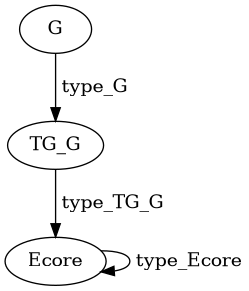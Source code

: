 @startuml
digraph Diagram {
  "G";
  "TG_G";
  "Ecore";
  "G"->"TG_G" [label=" type_G"];
  "TG_G"->"Ecore" [label=" type_TG_G"];
  "Ecore"->"Ecore" [label=" type_Ecore"];
}
@enduml

